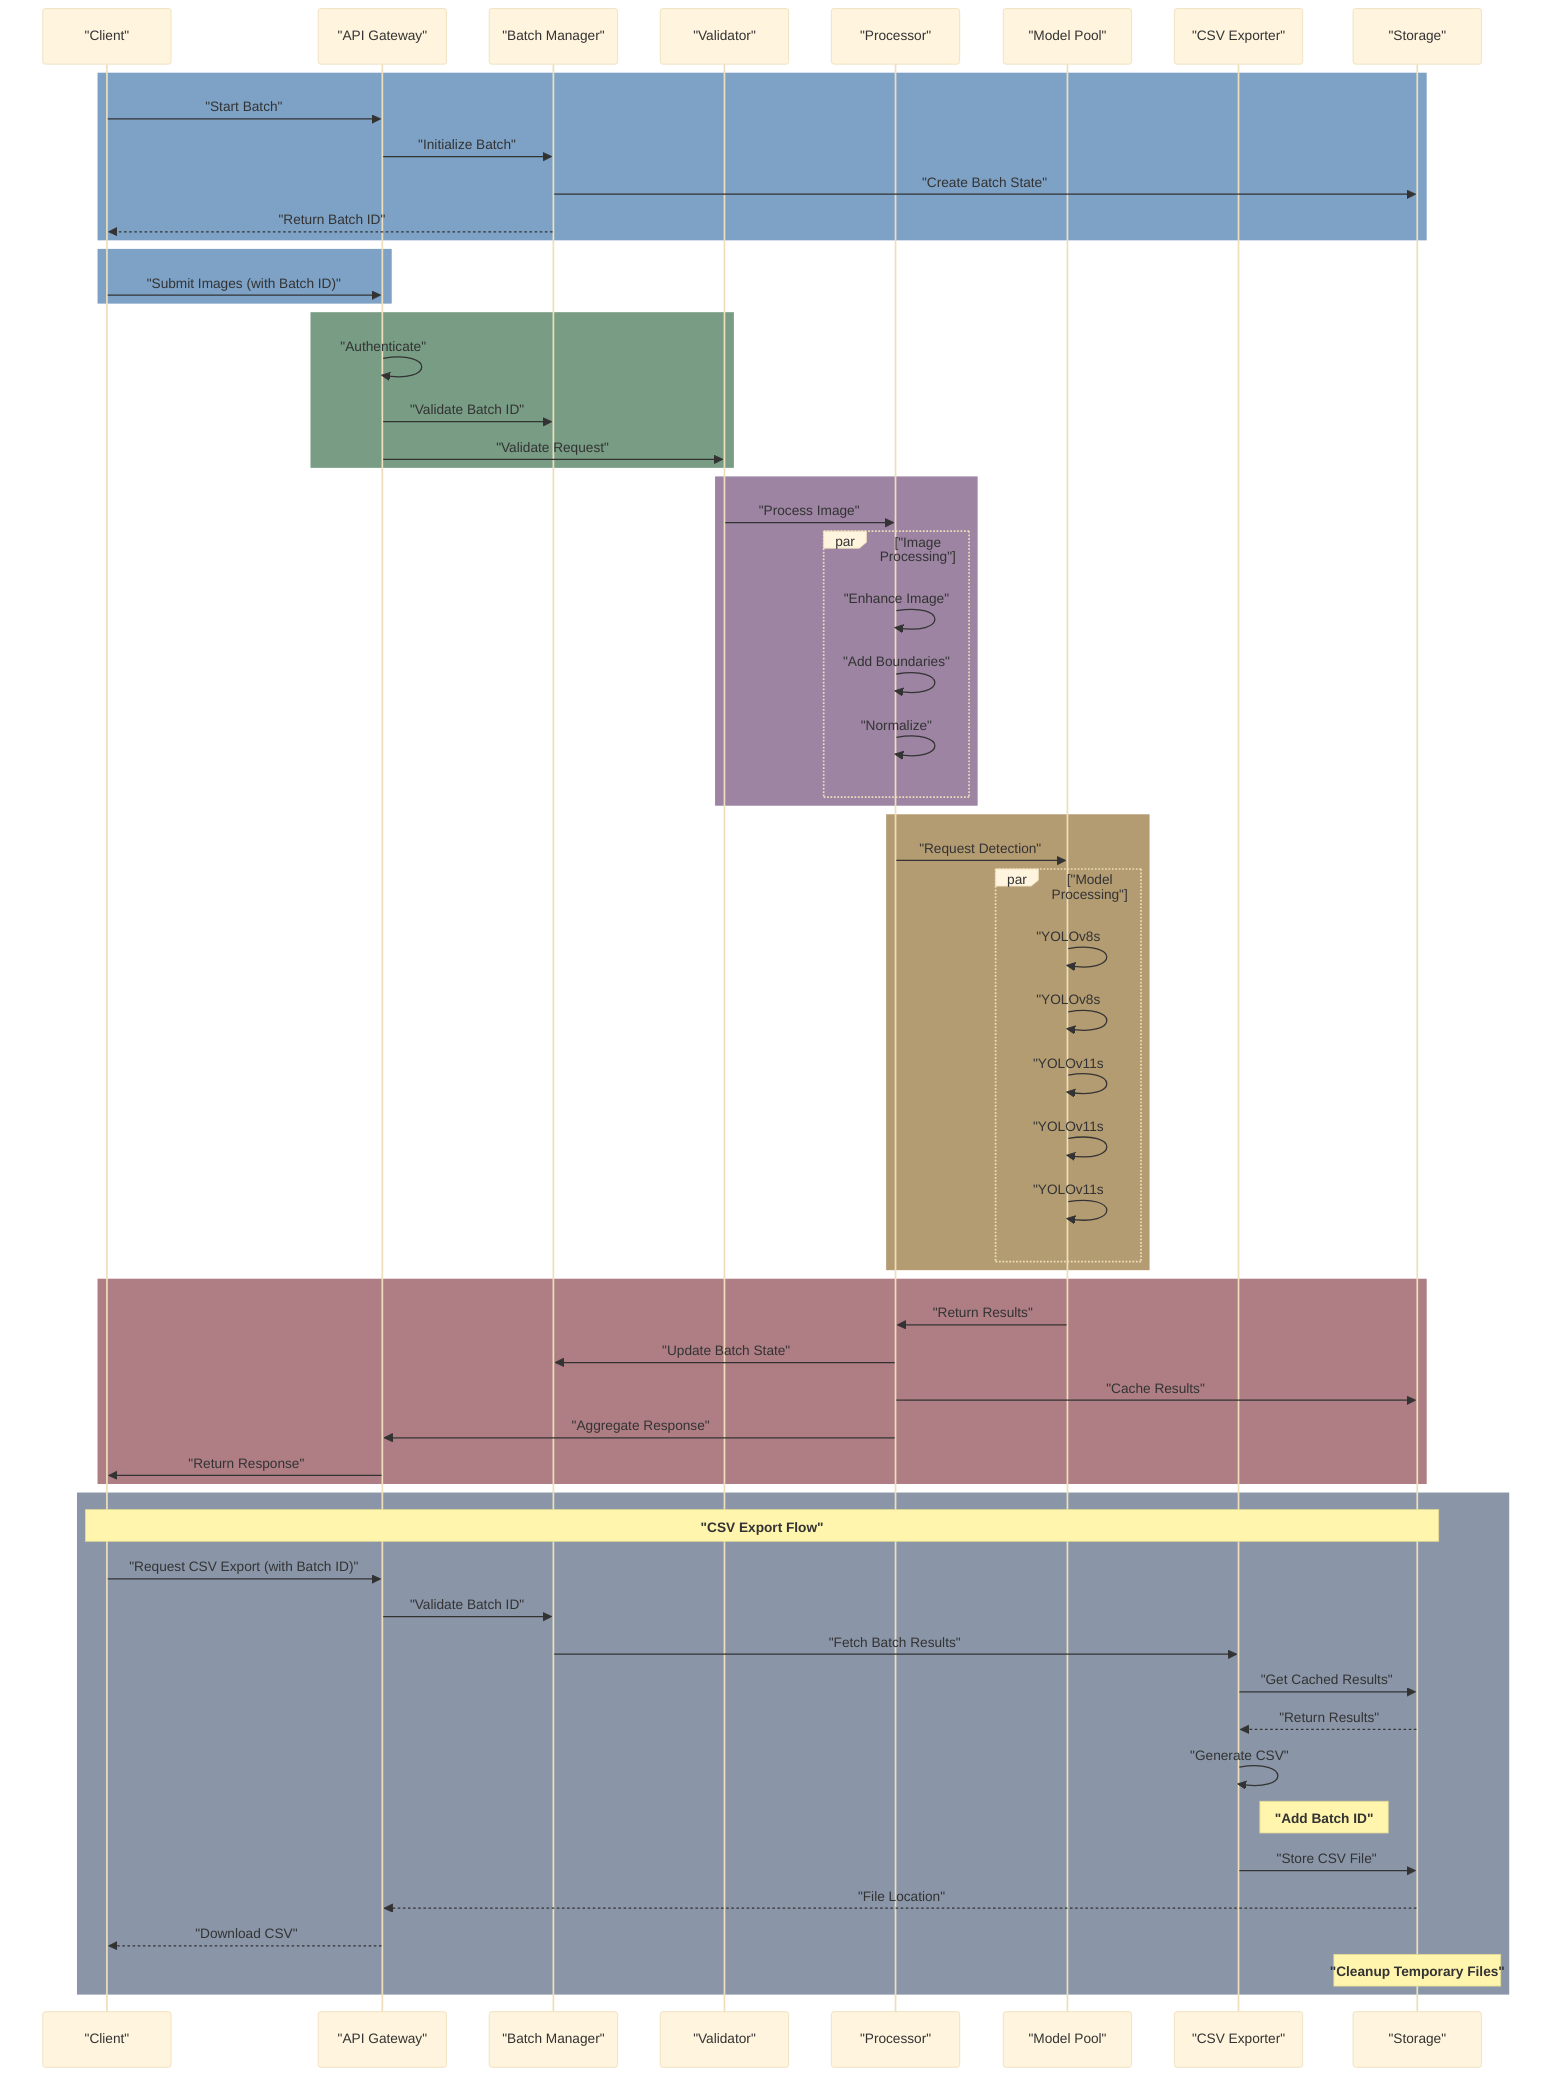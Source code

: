 %%{init: {'theme': 'base', 'themeVariables': { 'fontFamily': 'arial', 'fontSize': '18px', 'fontWeight': 'bold', 'messageFontWeight': 'bold', 'noteFontWeight': 'bold'}}}%%
sequenceDiagram
    participant C as "Client"
    participant A as "API Gateway"
    participant B as "Batch Manager"
    participant V as "Validator"
    participant P as "Processor"
    participant M as "Model Pool"
    participant E as "CSV Exporter"
    participant S as "Storage"

    rect rgba(40, 100, 160, 0.6)
        C->>A: "Start Batch"
        A->>B: "Initialize Batch"
        B->>S: "Create Batch State"
        B-->>C: "Return Batch ID"
    end

    rect rgba(40, 100, 160, 0.6)
        C->>A: "Submit Images (with Batch ID)"
    end
    
    rect rgba(30, 90, 50, 0.6)
        A->>A: "Authenticate"
        A->>B: "Validate Batch ID"
        A->>V: "Validate Request"
    end
    
    rect rgba(90, 50, 100, 0.6)
        V->>P: "Process Image"
        
        par "Image Processing"
            P->>P: "Enhance Image"
            P->>P: "Add Boundaries"
            P->>P: "Normalize"
        end
    end
    
    rect rgba(130, 90, 20, 0.6) 
        P->>M: "Request Detection"
        
        par "Model Processing"
            M->>M: "YOLOv8s #1"
            M->>M: "YOLOv8s #2"
            M->>M: "YOLOv11s #1"
            M->>M: "YOLOv11s #2"
            M->>M: "YOLOv11s #3"
        end
    end
    
    rect rgba(120, 40, 50, 0.6)
        M->>P: "Return Results"
        P->>B: "Update Batch State"
        P->>S: "Cache Results"
        P->>A: "Aggregate Response"
        A->>C: "Return Response"
    end

    rect rgba(60, 80, 110, 0.6)
        Note over C,S: "CSV Export Flow"
        C->>A: "Request CSV Export (with Batch ID)"
        A->>B: "Validate Batch ID"
        B->>E: "Fetch Batch Results"
        E->>S: "Get Cached Results"
        S-->>E: "Return Results"
        E->>E: "Generate CSV"
        Note right of E: "Add Batch ID"
        E->>S: "Store CSV File"
        S-->>A: "File Location"
        A-->>C: "Download CSV"
        Note over S: "Cleanup Temporary Files"
    end